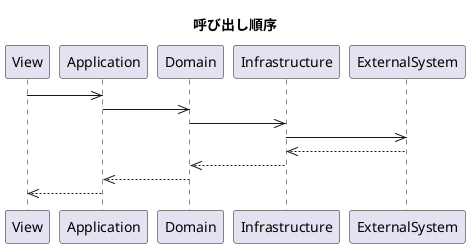 @startuml
title 呼び出し順序
View ->> Application:
Application ->> Domain:
Domain ->> Infrastructure:
Infrastructure ->> ExternalSystem:
Infrastructure <<-- ExternalSystem:
Domain <<-- Infrastructure:
Application <<-- Domain:
View <<-- Application:
@enduml

@startuml
title プロジェクトの依存関係

' 共通
' object "Resource" as Resource
' Resource <.. View
' Resource <.. Application
' Resource <.. Domain
' Resource <.. Infrastructure
' Resource <.. DependencyInjection
' note bottom of Resource
'   Resource はすべてのプロジェクトから参照される。
' endnote

' aa
object "View" as View
object "Application" as Application
object "DependencyInjection" as DependencyInjection
object "Domain" as Domain
object "Domain.ServiceDefinition" as Domain.ServiceDefinition
object "Infrastructure" as Infrastructure
object "Infrastructure.ServiceDefinition" as Infrastructure.ServiceDefinition
object "ExternalSystem" as ExternalSystem
object "ExternalSystem.ServiceDefinition" as ExternalSystem.ServiceDefinition

Application ..> DependencyInjection : <<call (initialize)>>
DependencyInjection ..> Domain.ServiceDefinition : <<refer>>
DependencyInjection ..> Domain : <<refer>>
DependencyInjection ..> Infrastructure.ServiceDefinition : <<refer>>
DependencyInjection ..> Infrastructure : <<refer>>

note left of DependencyInjection
  構成ファイルから Dependency Injection をするときに
  対象の Assembly を Load している必要がある。
  Application で行うと結合度が強くなるため、
  Dependency Injection を行うためだけのプロジェクトを間に挟む。
endnote

Application ..> Domain.ServiceDefinition : <<call (gRPC)>>

Domain.ServiceDefinition <|.. Domain : <<implement>>
Domain ..> Infrastructure.ServiceDefinition : <<call (gRPC)>>

Infrastructure.ServiceDefinition <|.. Infrastructure : <<implement>>
Infrastructure ..> ExternalSystem.ServiceDefinition : <<call>>

ExternalSystem.ServiceDefinition <|.. ExternalSystem : <<implement>>

note right of ExternalSystem.ServiceDefinition
  外部システムを呼び出すためのサービス定義と実装は
  他社にソースコードレベルでの公開が可能なよう分割する
endnote

note right of ExternalSystem
  ここで実際に外部システムを呼び出す。
endnote

note bottom of View
  View はどのプロジェクトにも依存しない。
  Application へは http 経由で呼び出すため、
  プロジェクトの依存関係は存在しない。
endnote

' デバッグ用
' object "Domain.HttpGateway" as Domain.HttpGateway
' object "Infrastructure.HttpGateway" as Infrastructure.HttpGateway
' Domain.HttpGateway .> Domain.ServiceDefinition : <<refer>>
' Domain.HttpGateway .> Domain : <<call (http)>>
' Infrastructure.HttpGateway .> Infrastructure.ServiceDefinition : <<refer>>
' Infrastructure.HttpGateway .> Infrastructure : <<call (http)>>

@enduml

